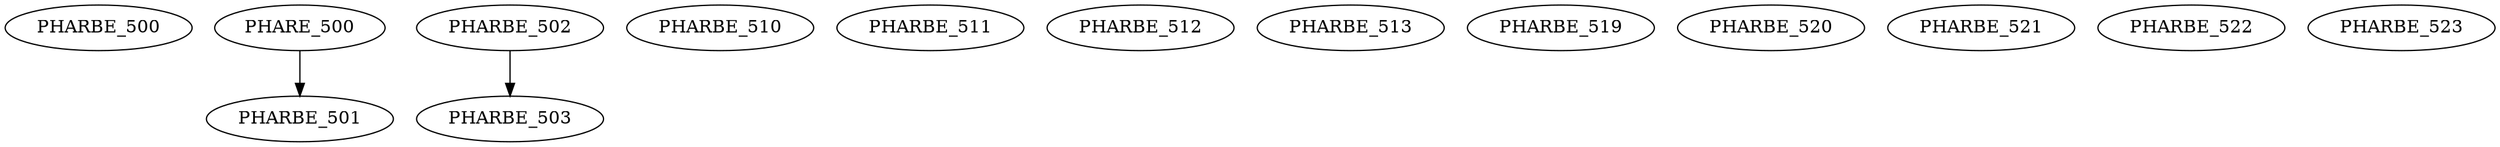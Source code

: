 digraph G {
    PHARBE_500;
    edge [color=black];
    PHARE_500 -> PHARBE_501;
    PHARBE_502;
    edge [color=black];
    PHARBE_502 -> PHARBE_503;
    PHARBE_510;
    PHARBE_511;
    PHARBE_512;
    PHARBE_513;
    PHARBE_519;
    PHARBE_520;
    PHARBE_521;
    PHARBE_522;
    PHARBE_523;
}
